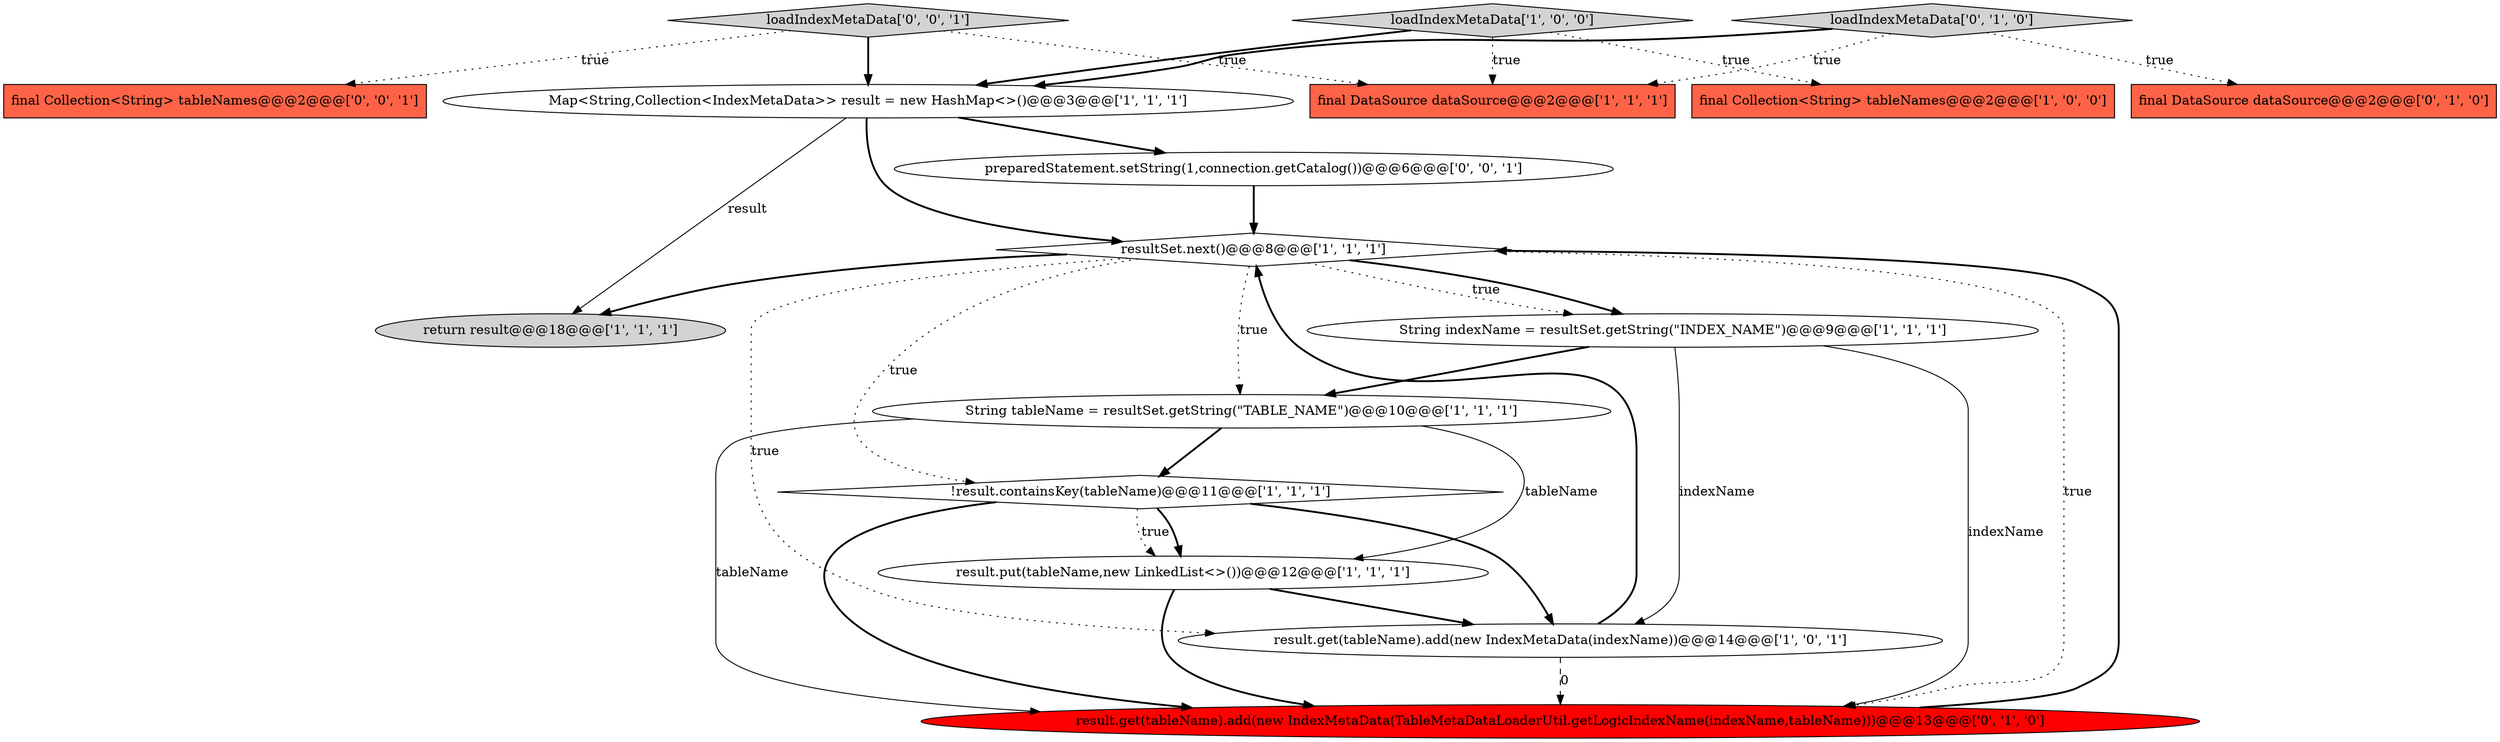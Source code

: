 digraph {
15 [style = filled, label = "final Collection<String> tableNames@@@2@@@['0', '0', '1']", fillcolor = tomato, shape = box image = "AAA0AAABBB3BBB"];
10 [style = filled, label = "String tableName = resultSet.getString(\"TABLE_NAME\")@@@10@@@['1', '1', '1']", fillcolor = white, shape = ellipse image = "AAA0AAABBB1BBB"];
4 [style = filled, label = "return result@@@18@@@['1', '1', '1']", fillcolor = lightgray, shape = ellipse image = "AAA0AAABBB1BBB"];
16 [style = filled, label = "loadIndexMetaData['0', '0', '1']", fillcolor = lightgray, shape = diamond image = "AAA0AAABBB3BBB"];
12 [style = filled, label = "final DataSource dataSource@@@2@@@['0', '1', '0']", fillcolor = tomato, shape = box image = "AAA0AAABBB2BBB"];
7 [style = filled, label = "!result.containsKey(tableName)@@@11@@@['1', '1', '1']", fillcolor = white, shape = diamond image = "AAA0AAABBB1BBB"];
3 [style = filled, label = "loadIndexMetaData['1', '0', '0']", fillcolor = lightgray, shape = diamond image = "AAA0AAABBB1BBB"];
14 [style = filled, label = "preparedStatement.setString(1,connection.getCatalog())@@@6@@@['0', '0', '1']", fillcolor = white, shape = ellipse image = "AAA0AAABBB3BBB"];
11 [style = filled, label = "result.get(tableName).add(new IndexMetaData(TableMetaDataLoaderUtil.getLogicIndexName(indexName,tableName)))@@@13@@@['0', '1', '0']", fillcolor = red, shape = ellipse image = "AAA1AAABBB2BBB"];
8 [style = filled, label = "result.get(tableName).add(new IndexMetaData(indexName))@@@14@@@['1', '0', '1']", fillcolor = white, shape = ellipse image = "AAA0AAABBB1BBB"];
13 [style = filled, label = "loadIndexMetaData['0', '1', '0']", fillcolor = lightgray, shape = diamond image = "AAA0AAABBB2BBB"];
2 [style = filled, label = "resultSet.next()@@@8@@@['1', '1', '1']", fillcolor = white, shape = diamond image = "AAA0AAABBB1BBB"];
5 [style = filled, label = "result.put(tableName,new LinkedList<>())@@@12@@@['1', '1', '1']", fillcolor = white, shape = ellipse image = "AAA0AAABBB1BBB"];
1 [style = filled, label = "final Collection<String> tableNames@@@2@@@['1', '0', '0']", fillcolor = tomato, shape = box image = "AAA0AAABBB1BBB"];
6 [style = filled, label = "final DataSource dataSource@@@2@@@['1', '1', '1']", fillcolor = tomato, shape = box image = "AAA0AAABBB1BBB"];
0 [style = filled, label = "String indexName = resultSet.getString(\"INDEX_NAME\")@@@9@@@['1', '1', '1']", fillcolor = white, shape = ellipse image = "AAA0AAABBB1BBB"];
9 [style = filled, label = "Map<String,Collection<IndexMetaData>> result = new HashMap<>()@@@3@@@['1', '1', '1']", fillcolor = white, shape = ellipse image = "AAA0AAABBB1BBB"];
2->10 [style = dotted, label="true"];
13->6 [style = dotted, label="true"];
5->8 [style = bold, label=""];
0->8 [style = solid, label="indexName"];
7->11 [style = bold, label=""];
2->0 [style = dotted, label="true"];
13->12 [style = dotted, label="true"];
10->5 [style = solid, label="tableName"];
9->2 [style = bold, label=""];
3->6 [style = dotted, label="true"];
7->8 [style = bold, label=""];
2->4 [style = bold, label=""];
10->7 [style = bold, label=""];
9->4 [style = solid, label="result"];
11->2 [style = bold, label=""];
7->5 [style = dotted, label="true"];
2->11 [style = dotted, label="true"];
3->9 [style = bold, label=""];
0->10 [style = bold, label=""];
2->0 [style = bold, label=""];
7->5 [style = bold, label=""];
8->2 [style = bold, label=""];
2->7 [style = dotted, label="true"];
9->14 [style = bold, label=""];
5->11 [style = bold, label=""];
14->2 [style = bold, label=""];
13->9 [style = bold, label=""];
0->11 [style = solid, label="indexName"];
8->11 [style = dashed, label="0"];
3->1 [style = dotted, label="true"];
16->9 [style = bold, label=""];
2->8 [style = dotted, label="true"];
16->6 [style = dotted, label="true"];
10->11 [style = solid, label="tableName"];
16->15 [style = dotted, label="true"];
}
